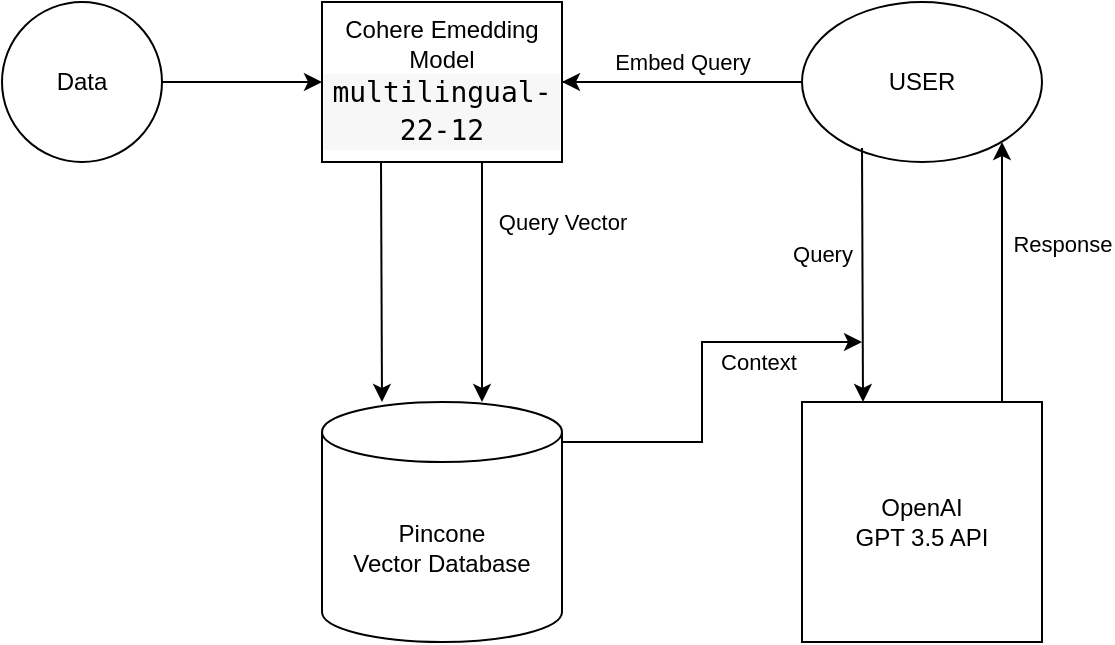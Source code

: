 <mxfile version="21.3.4" type="device">
  <diagram name="Page-1" id="2YBvvXClWsGukQMizWep">
    <mxGraphModel dx="880" dy="1622" grid="1" gridSize="10" guides="1" tooltips="1" connect="1" arrows="1" fold="1" page="1" pageScale="1" pageWidth="850" pageHeight="1100" math="0" shadow="0">
      <root>
        <mxCell id="0" />
        <mxCell id="1" parent="0" />
        <mxCell id="Wsh08UxyZPztx8wYRhbB-1" value="Data" style="ellipse;whiteSpace=wrap;html=1;aspect=fixed;" vertex="1" parent="1">
          <mxGeometry x="80" y="-400" width="80" height="80" as="geometry" />
        </mxCell>
        <mxCell id="Wsh08UxyZPztx8wYRhbB-3" value="" style="endArrow=classic;html=1;rounded=0;" edge="1" parent="1" target="Wsh08UxyZPztx8wYRhbB-4">
          <mxGeometry width="50" height="50" relative="1" as="geometry">
            <mxPoint x="160" y="-360" as="sourcePoint" />
            <mxPoint x="250" y="-360" as="targetPoint" />
          </mxGeometry>
        </mxCell>
        <mxCell id="Wsh08UxyZPztx8wYRhbB-4" value="Cohere Emedding Model&lt;br&gt;&lt;div style=&quot;background-color: rgb(247, 247, 247); font-family: monospace, Consolas, &amp;quot;Courier New&amp;quot;, monospace; font-size: 14px; line-height: 19px;&quot;&gt;multilingual-22-12&lt;/div&gt;" style="rounded=0;whiteSpace=wrap;html=1;" vertex="1" parent="1">
          <mxGeometry x="240" y="-400" width="120" height="80" as="geometry" />
        </mxCell>
        <mxCell id="Wsh08UxyZPztx8wYRhbB-6" value="" style="endArrow=classic;html=1;rounded=0;" edge="1" parent="1">
          <mxGeometry width="50" height="50" relative="1" as="geometry">
            <mxPoint x="269.5" y="-320" as="sourcePoint" />
            <mxPoint x="270" y="-200" as="targetPoint" />
          </mxGeometry>
        </mxCell>
        <mxCell id="Wsh08UxyZPztx8wYRhbB-7" value="Pincone&lt;br&gt;Vector Database" style="shape=cylinder3;whiteSpace=wrap;html=1;boundedLbl=1;backgroundOutline=1;size=15;" vertex="1" parent="1">
          <mxGeometry x="240" y="-200" width="120" height="120" as="geometry" />
        </mxCell>
        <mxCell id="Wsh08UxyZPztx8wYRhbB-9" value="" style="endArrow=classic;html=1;rounded=0;exitX=1;exitY=0.5;exitDx=0;exitDy=0;" edge="1" parent="1" source="Wsh08UxyZPztx8wYRhbB-4">
          <mxGeometry width="50" height="50" relative="1" as="geometry">
            <mxPoint x="440" y="-360" as="sourcePoint" />
            <mxPoint x="360" y="-360" as="targetPoint" />
            <Array as="points">
              <mxPoint x="480" y="-360" />
              <mxPoint x="420" y="-360" />
            </Array>
          </mxGeometry>
        </mxCell>
        <mxCell id="Wsh08UxyZPztx8wYRhbB-24" value="Embed Query" style="edgeLabel;html=1;align=center;verticalAlign=middle;resizable=0;points=[];" vertex="1" connectable="0" parent="Wsh08UxyZPztx8wYRhbB-9">
          <mxGeometry x="0.625" y="-3" relative="1" as="geometry">
            <mxPoint x="15" y="-7" as="offset" />
          </mxGeometry>
        </mxCell>
        <mxCell id="Wsh08UxyZPztx8wYRhbB-10" value="USER" style="ellipse;whiteSpace=wrap;html=1;" vertex="1" parent="1">
          <mxGeometry x="480" y="-400" width="120" height="80" as="geometry" />
        </mxCell>
        <mxCell id="Wsh08UxyZPztx8wYRhbB-11" value="OpenAI&lt;br&gt;GPT 3.5 API" style="rounded=0;whiteSpace=wrap;html=1;" vertex="1" parent="1">
          <mxGeometry x="480" y="-200" width="120" height="120" as="geometry" />
        </mxCell>
        <mxCell id="Wsh08UxyZPztx8wYRhbB-13" value="" style="endArrow=classic;html=1;rounded=0;exitX=0.25;exitY=0.913;exitDx=0;exitDy=0;exitPerimeter=0;" edge="1" parent="1" source="Wsh08UxyZPztx8wYRhbB-10">
          <mxGeometry width="50" height="50" relative="1" as="geometry">
            <mxPoint x="511" y="-310" as="sourcePoint" />
            <mxPoint x="510.5" y="-200" as="targetPoint" />
          </mxGeometry>
        </mxCell>
        <mxCell id="Wsh08UxyZPztx8wYRhbB-17" value="Query" style="edgeLabel;html=1;align=center;verticalAlign=middle;resizable=0;points=[];" vertex="1" connectable="0" parent="Wsh08UxyZPztx8wYRhbB-13">
          <mxGeometry x="-0.166" y="5" relative="1" as="geometry">
            <mxPoint x="-25" as="offset" />
          </mxGeometry>
        </mxCell>
        <mxCell id="Wsh08UxyZPztx8wYRhbB-14" value="" style="endArrow=classic;html=1;rounded=0;" edge="1" parent="1">
          <mxGeometry width="50" height="50" relative="1" as="geometry">
            <mxPoint x="580" y="-210" as="sourcePoint" />
            <mxPoint x="580" y="-330" as="targetPoint" />
            <Array as="points">
              <mxPoint x="580" y="-200" />
              <mxPoint x="580" y="-300" />
              <mxPoint x="580" y="-310" />
            </Array>
          </mxGeometry>
        </mxCell>
        <mxCell id="Wsh08UxyZPztx8wYRhbB-16" value="Response" style="edgeLabel;html=1;align=center;verticalAlign=middle;resizable=0;points=[];" vertex="1" connectable="0" parent="Wsh08UxyZPztx8wYRhbB-14">
          <mxGeometry x="0.323" y="-2" relative="1" as="geometry">
            <mxPoint x="28" y="3" as="offset" />
          </mxGeometry>
        </mxCell>
        <mxCell id="Wsh08UxyZPztx8wYRhbB-20" value="" style="endArrow=classic;html=1;rounded=0;" edge="1" parent="1">
          <mxGeometry width="50" height="50" relative="1" as="geometry">
            <mxPoint x="320" y="-320" as="sourcePoint" />
            <mxPoint x="320" y="-200" as="targetPoint" />
          </mxGeometry>
        </mxCell>
        <mxCell id="Wsh08UxyZPztx8wYRhbB-21" value="Query Vector&lt;br&gt;" style="edgeLabel;html=1;align=center;verticalAlign=middle;resizable=0;points=[];" vertex="1" connectable="0" parent="Wsh08UxyZPztx8wYRhbB-20">
          <mxGeometry x="-0.591" relative="1" as="geometry">
            <mxPoint x="40" y="5" as="offset" />
          </mxGeometry>
        </mxCell>
        <mxCell id="Wsh08UxyZPztx8wYRhbB-22" value="" style="endArrow=classic;html=1;rounded=0;" edge="1" parent="1">
          <mxGeometry width="50" height="50" relative="1" as="geometry">
            <mxPoint x="360" y="-180" as="sourcePoint" />
            <mxPoint x="510" y="-230" as="targetPoint" />
            <Array as="points">
              <mxPoint x="430" y="-180" />
              <mxPoint x="430" y="-200" />
              <mxPoint x="430" y="-230" />
            </Array>
          </mxGeometry>
        </mxCell>
        <mxCell id="Wsh08UxyZPztx8wYRhbB-23" value="Context" style="edgeLabel;html=1;align=center;verticalAlign=middle;resizable=0;points=[];" vertex="1" connectable="0" parent="Wsh08UxyZPztx8wYRhbB-22">
          <mxGeometry x="0.48" y="-2" relative="1" as="geometry">
            <mxPoint y="8" as="offset" />
          </mxGeometry>
        </mxCell>
      </root>
    </mxGraphModel>
  </diagram>
</mxfile>
